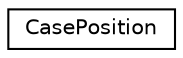 digraph "Graphical Class Hierarchy"
{
 // LATEX_PDF_SIZE
  edge [fontname="Helvetica",fontsize="10",labelfontname="Helvetica",labelfontsize="10"];
  node [fontname="Helvetica",fontsize="10",shape=record];
  rankdir="LR";
  Node0 [label="CasePosition",height=0.2,width=0.4,color="black", fillcolor="white", style="filled",URL="$class_case_position.html",tooltip=" "];
}

